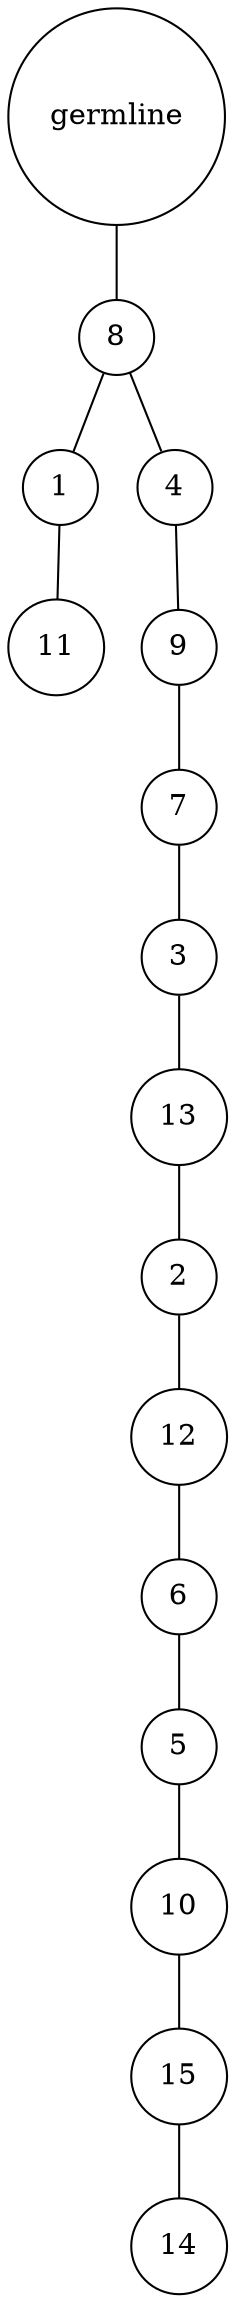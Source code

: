 graph {
	rankdir=UD;
	splines=line;
	node [shape=circle]
	"0x7f83c5260e20" [label="germline"];
	"0x7f83c5260e50" [label="8"];
	"0x7f83c5260e20" -- "0x7f83c5260e50" ;
	"0x7f83c5260e80" [label="1"];
	"0x7f83c5260e50" -- "0x7f83c5260e80" ;
	"0x7f83c5260eb0" [label="11"];
	"0x7f83c5260e80" -- "0x7f83c5260eb0" ;
	"0x7f83c5260ee0" [label="4"];
	"0x7f83c5260e50" -- "0x7f83c5260ee0" ;
	"0x7f83c5260f10" [label="9"];
	"0x7f83c5260ee0" -- "0x7f83c5260f10" ;
	"0x7f83c5260f40" [label="7"];
	"0x7f83c5260f10" -- "0x7f83c5260f40" ;
	"0x7f83c5260f70" [label="3"];
	"0x7f83c5260f40" -- "0x7f83c5260f70" ;
	"0x7f83c5260fa0" [label="13"];
	"0x7f83c5260f70" -- "0x7f83c5260fa0" ;
	"0x7f83c5260fd0" [label="2"];
	"0x7f83c5260fa0" -- "0x7f83c5260fd0" ;
	"0x7f83efe69040" [label="12"];
	"0x7f83c5260fd0" -- "0x7f83efe69040" ;
	"0x7f83efe69070" [label="6"];
	"0x7f83efe69040" -- "0x7f83efe69070" ;
	"0x7f83efe690a0" [label="5"];
	"0x7f83efe69070" -- "0x7f83efe690a0" ;
	"0x7f83efe690d0" [label="10"];
	"0x7f83efe690a0" -- "0x7f83efe690d0" ;
	"0x7f83efe69100" [label="15"];
	"0x7f83efe690d0" -- "0x7f83efe69100" ;
	"0x7f83efe69130" [label="14"];
	"0x7f83efe69100" -- "0x7f83efe69130" ;
}
